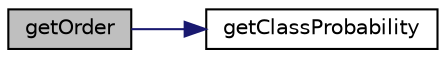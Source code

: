 digraph "getOrder"
{
  edge [fontname="Helvetica",fontsize="10",labelfontname="Helvetica",labelfontsize="10"];
  node [fontname="Helvetica",fontsize="10",shape=record];
  rankdir="LR";
  Node1 [label="getOrder",height=0.2,width=0.4,color="black", fillcolor="grey75", style="filled", fontcolor="black"];
  Node1 -> Node2 [color="midnightblue",fontsize="10",style="solid",fontname="Helvetica"];
  Node2 [label="getClassProbability",height=0.2,width=0.4,color="black", fillcolor="white", style="filled",URL="$classprobability_model.html#a7196544694e68c795ed47cff705158d6"];
}
